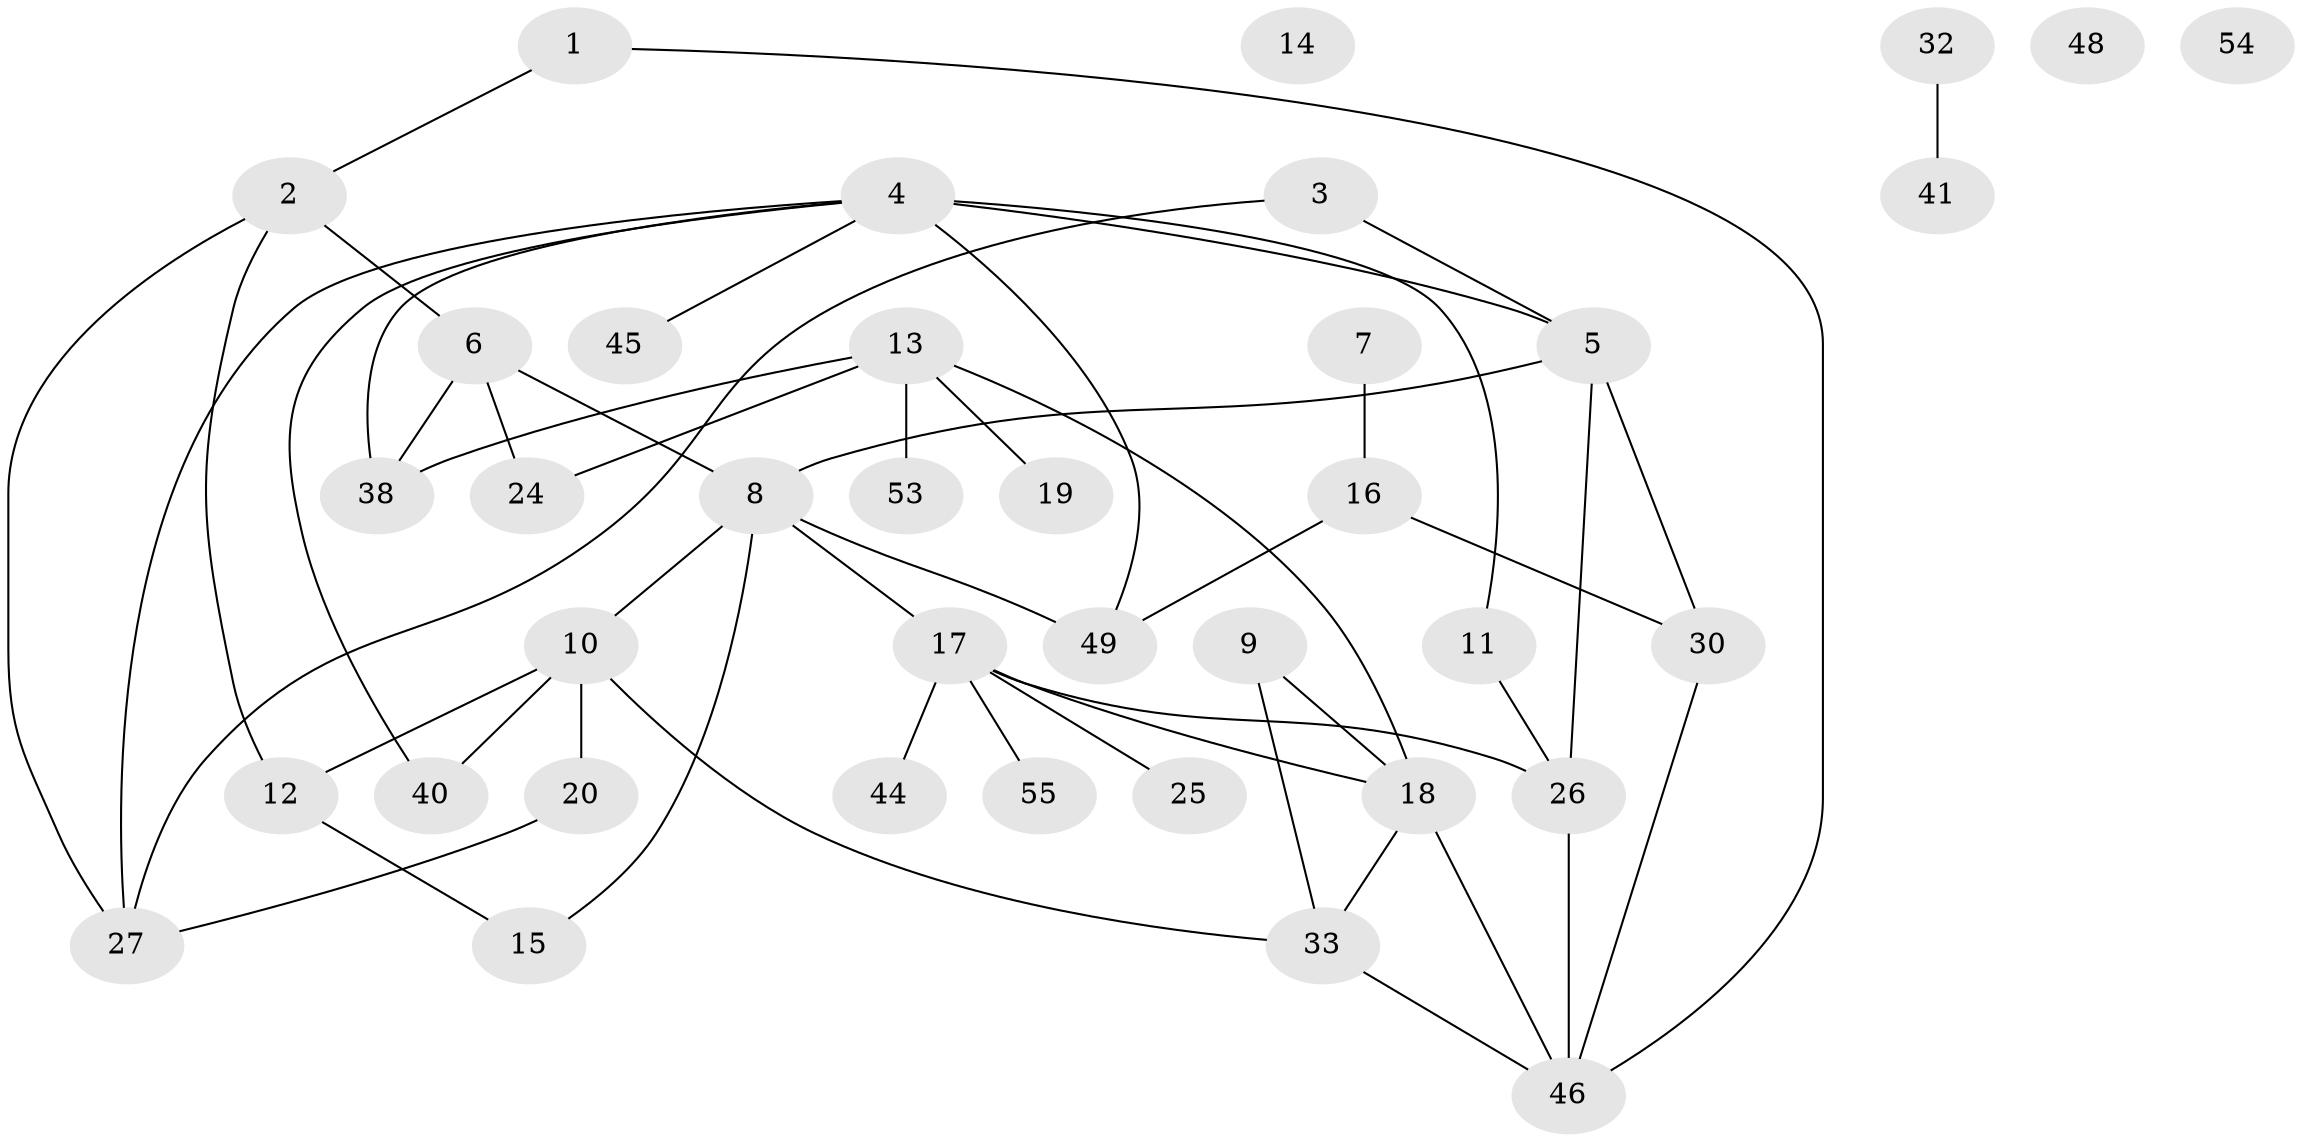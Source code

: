 // Generated by graph-tools (version 1.1) at 2025/23/03/03/25 07:23:29]
// undirected, 38 vertices, 52 edges
graph export_dot {
graph [start="1"]
  node [color=gray90,style=filled];
  1 [super="+36"];
  2 [super="+22"];
  3 [super="+52"];
  4 [super="+37"];
  5 [super="+35"];
  6;
  7;
  8 [super="+23"];
  9 [super="+34"];
  10 [super="+42"];
  11 [super="+43"];
  12 [super="+21"];
  13 [super="+47"];
  14;
  15;
  16 [super="+50"];
  17;
  18 [super="+29"];
  19;
  20 [super="+51"];
  24 [super="+39"];
  25;
  26 [super="+31"];
  27 [super="+28"];
  30;
  32;
  33;
  38;
  40;
  41;
  44;
  45;
  46;
  48;
  49;
  53;
  54;
  55;
  1 -- 2;
  1 -- 46;
  2 -- 27;
  2 -- 6;
  2 -- 12;
  3 -- 27;
  3 -- 5;
  4 -- 5;
  4 -- 27;
  4 -- 45;
  4 -- 49 [weight=2];
  4 -- 38;
  4 -- 40;
  4 -- 11;
  5 -- 8;
  5 -- 26 [weight=2];
  5 -- 30;
  6 -- 8;
  6 -- 38;
  6 -- 24;
  7 -- 16;
  8 -- 15;
  8 -- 17;
  8 -- 49;
  8 -- 10;
  9 -- 33;
  9 -- 18;
  10 -- 33;
  10 -- 40;
  10 -- 20;
  10 -- 12;
  11 -- 26 [weight=2];
  12 -- 15;
  13 -- 19;
  13 -- 24;
  13 -- 38;
  13 -- 53;
  13 -- 18;
  16 -- 49;
  16 -- 30;
  17 -- 25;
  17 -- 44;
  17 -- 55;
  17 -- 18;
  17 -- 26;
  18 -- 33;
  18 -- 46;
  20 -- 27;
  26 -- 46;
  30 -- 46;
  32 -- 41;
  33 -- 46;
}
